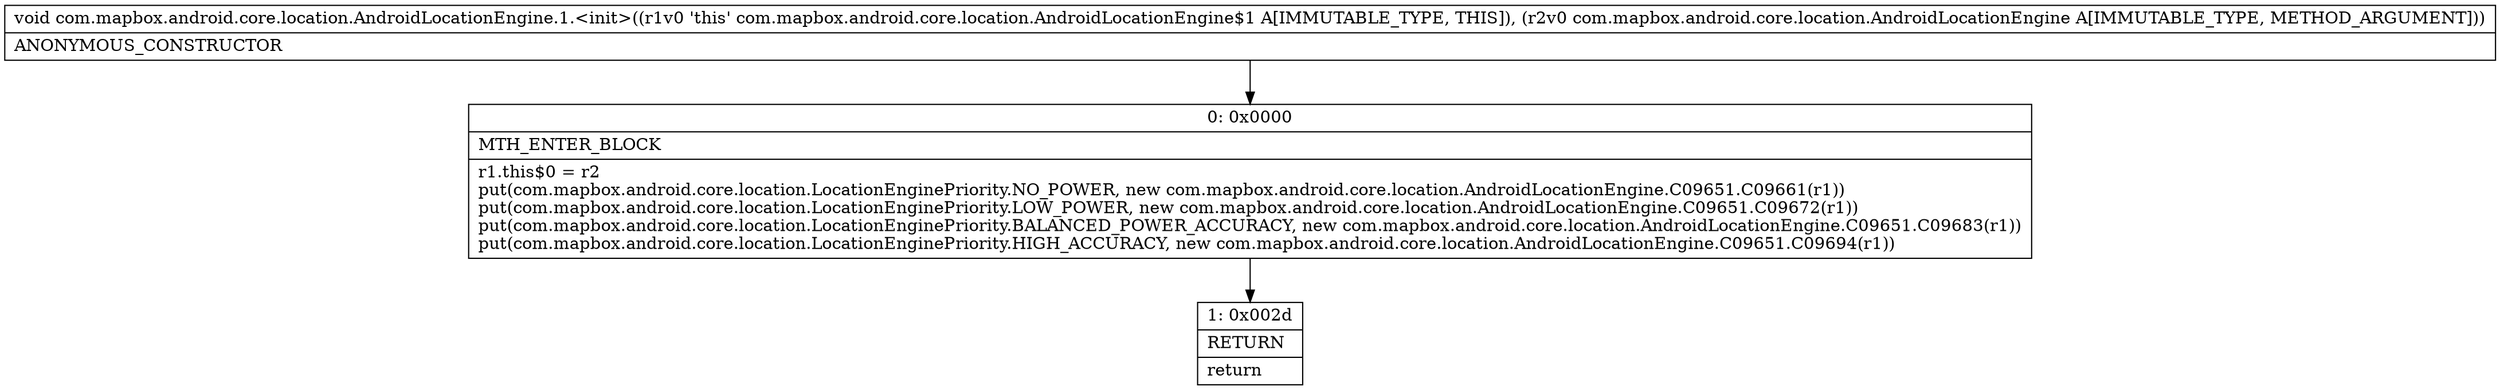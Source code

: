 digraph "CFG forcom.mapbox.android.core.location.AndroidLocationEngine.1.\<init\>(Lcom\/mapbox\/android\/core\/location\/AndroidLocationEngine;)V" {
Node_0 [shape=record,label="{0\:\ 0x0000|MTH_ENTER_BLOCK\l|r1.this$0 = r2\lput(com.mapbox.android.core.location.LocationEnginePriority.NO_POWER, new com.mapbox.android.core.location.AndroidLocationEngine.C09651.C09661(r1))\lput(com.mapbox.android.core.location.LocationEnginePriority.LOW_POWER, new com.mapbox.android.core.location.AndroidLocationEngine.C09651.C09672(r1))\lput(com.mapbox.android.core.location.LocationEnginePriority.BALANCED_POWER_ACCURACY, new com.mapbox.android.core.location.AndroidLocationEngine.C09651.C09683(r1))\lput(com.mapbox.android.core.location.LocationEnginePriority.HIGH_ACCURACY, new com.mapbox.android.core.location.AndroidLocationEngine.C09651.C09694(r1))\l}"];
Node_1 [shape=record,label="{1\:\ 0x002d|RETURN\l|return\l}"];
MethodNode[shape=record,label="{void com.mapbox.android.core.location.AndroidLocationEngine.1.\<init\>((r1v0 'this' com.mapbox.android.core.location.AndroidLocationEngine$1 A[IMMUTABLE_TYPE, THIS]), (r2v0 com.mapbox.android.core.location.AndroidLocationEngine A[IMMUTABLE_TYPE, METHOD_ARGUMENT]))  | ANONYMOUS_CONSTRUCTOR\l}"];
MethodNode -> Node_0;
Node_0 -> Node_1;
}

